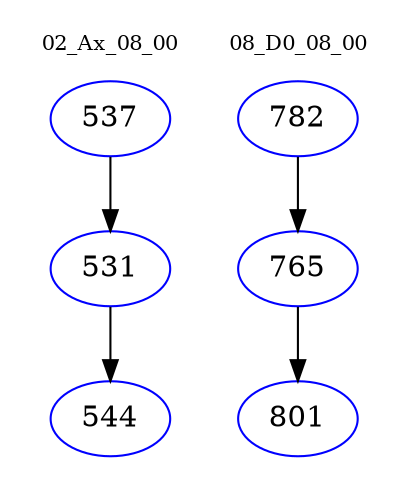digraph{
subgraph cluster_0 {
color = white
label = "02_Ax_08_00";
fontsize=10;
T0_537 [label="537", color="blue"]
T0_537 -> T0_531 [color="black"]
T0_531 [label="531", color="blue"]
T0_531 -> T0_544 [color="black"]
T0_544 [label="544", color="blue"]
}
subgraph cluster_1 {
color = white
label = "08_D0_08_00";
fontsize=10;
T1_782 [label="782", color="blue"]
T1_782 -> T1_765 [color="black"]
T1_765 [label="765", color="blue"]
T1_765 -> T1_801 [color="black"]
T1_801 [label="801", color="blue"]
}
}

